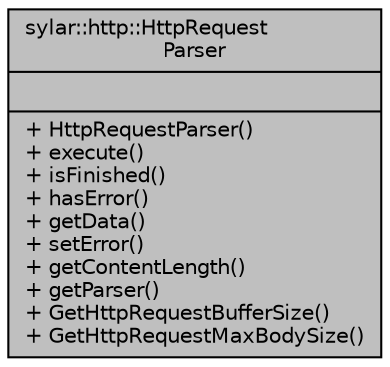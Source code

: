 digraph "sylar::http::HttpRequestParser"
{
 // LATEX_PDF_SIZE
  edge [fontname="Helvetica",fontsize="10",labelfontname="Helvetica",labelfontsize="10"];
  node [fontname="Helvetica",fontsize="10",shape=record];
  Node1 [label="{sylar::http::HttpRequest\lParser\n||+ HttpRequestParser()\l+ execute()\l+ isFinished()\l+ hasError()\l+ getData()\l+ setError()\l+ getContentLength()\l+ getParser()\l+ GetHttpRequestBufferSize()\l+ GetHttpRequestMaxBodySize()\l}",height=0.2,width=0.4,color="black", fillcolor="grey75", style="filled", fontcolor="black",tooltip="HTTP请求解析类"];
}
